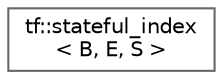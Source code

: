 digraph "类继承关系图"
{
 // LATEX_PDF_SIZE
  bgcolor="transparent";
  edge [fontname=Helvetica,fontsize=10,labelfontname=Helvetica,labelfontsize=10];
  node [fontname=Helvetica,fontsize=10,shape=box,height=0.2,width=0.4];
  rankdir="LR";
  Node0 [id="Node000000",label="tf::stateful_index\l\< B, E, S \>",height=0.2,width=0.4,color="grey40", fillcolor="white", style="filled",URL="$structtf_1_1stateful__index.html",tooltip=" "];
}
